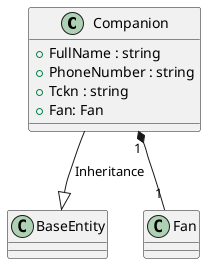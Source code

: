 @startuml Companion Class Diagram

class Companion {
    + FullName : string
    + PhoneNumber : string
    + Tckn : string
    + Fan: Fan
}

Companion --|> BaseEntity: Inheritance
Companion "1" *-- "1" Fan

@enduml
